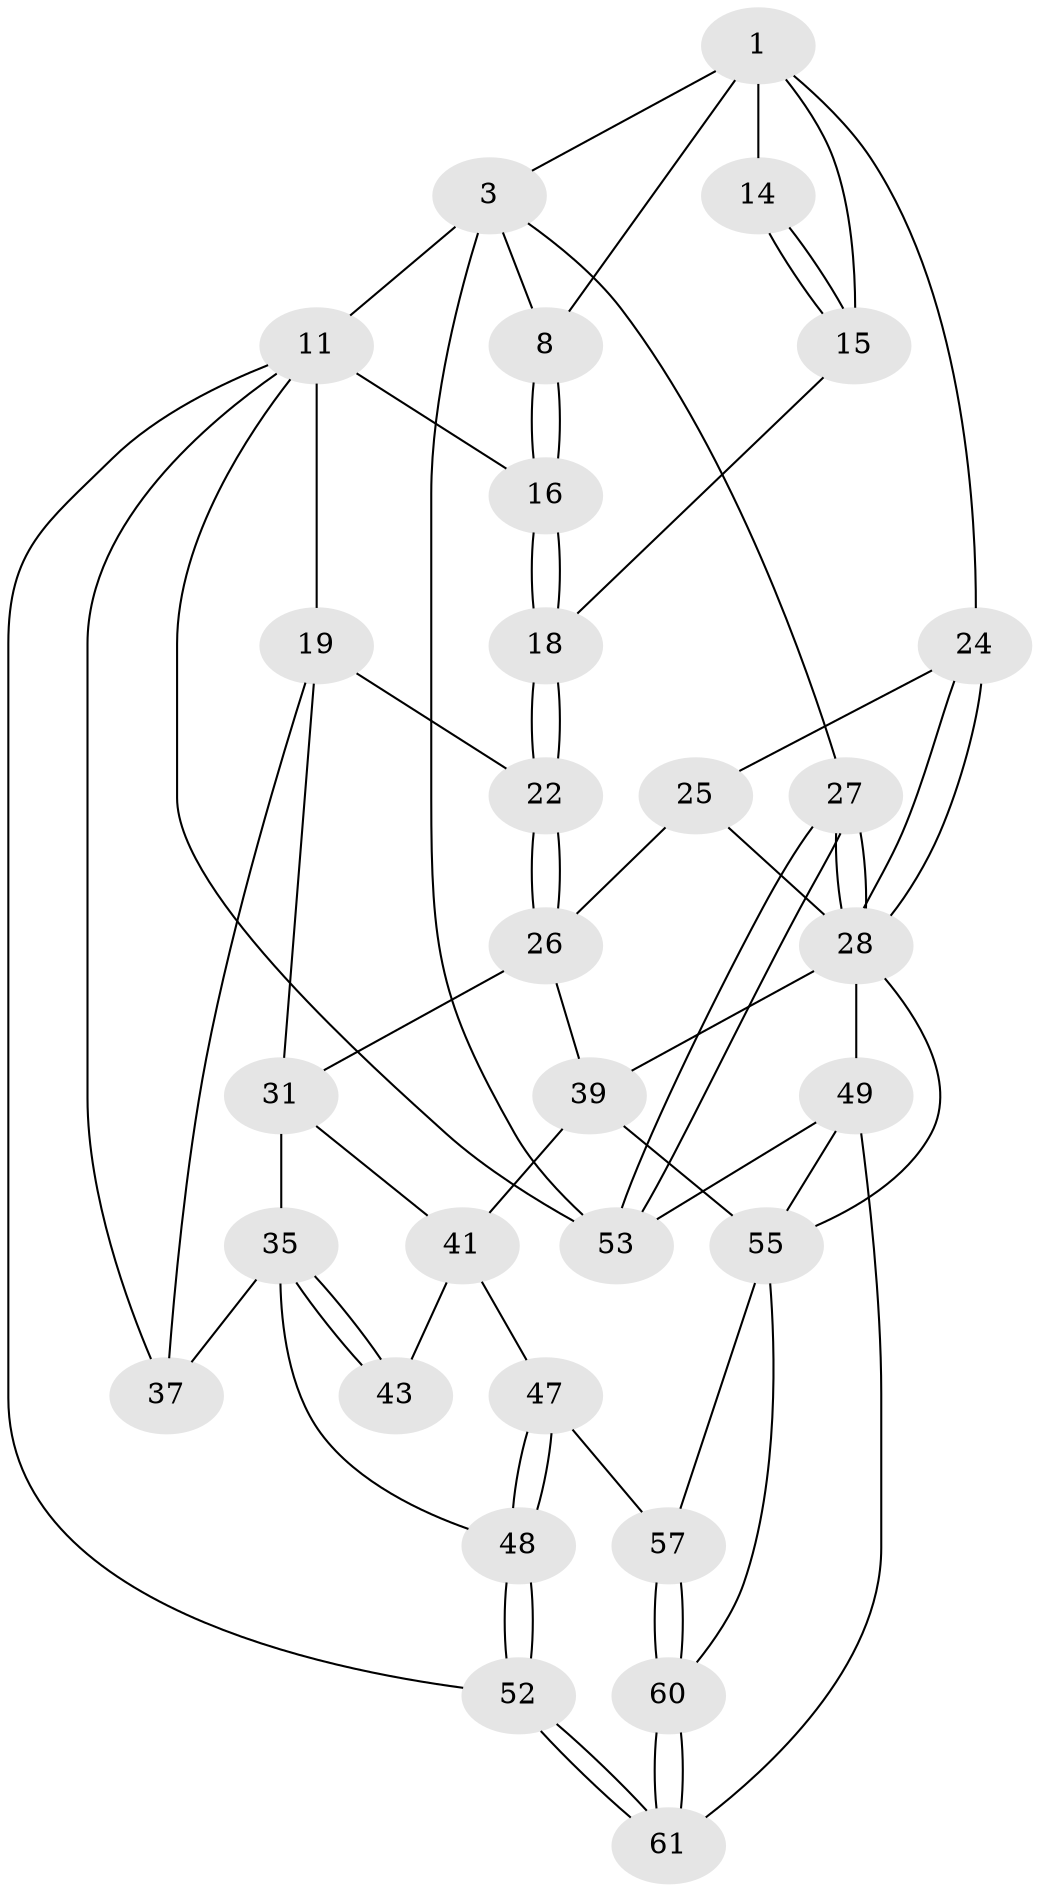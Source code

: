 // original degree distribution, {3: 0.03278688524590164, 5: 0.45901639344262296, 4: 0.2786885245901639, 6: 0.22950819672131148}
// Generated by graph-tools (version 1.1) at 2025/28/03/15/25 16:28:10]
// undirected, 30 vertices, 68 edges
graph export_dot {
graph [start="1"]
  node [color=gray90,style=filled];
  1 [pos="+0.7900915583881368+0",super="+2+5"];
  3 [pos="+1+0.33020407110660477",super="+4"];
  8 [pos="+0.40612717465240167+0.10336143107610296"];
  11 [pos="+0+0",super="+51+12"];
  14 [pos="+0.68733746829255+0.3382733649943924"];
  15 [pos="+0.5913579943941576+0.3060104052395384"];
  16 [pos="+0.3179019493702776+0.2616584729594645"];
  18 [pos="+0.4639718387688373+0.3852974114887407"];
  19 [pos="+0.21787414318396603+0.3459448764415663",super="+23+20"];
  22 [pos="+0.45960452402623153+0.4497791539062519"];
  24 [pos="+0.7230694254950942+0.43389525516097477"];
  25 [pos="+0.6744904642340103+0.5211477126766262"];
  26 [pos="+0.6287224398966648+0.5462835811666213",super="+30"];
  27 [pos="+1+0.6472236549038324"];
  28 [pos="+1+0.6495991123695286",super="+32"];
  31 [pos="+0.3715112584957299+0.5898204276594716",super="+34"];
  35 [pos="+0.19655973827674292+0.7007668559425663",super="+36"];
  37 [pos="+0+0.6028713115983432"];
  39 [pos="+0.6533690022815574+0.7381222060738556",super="+40+44"];
  41 [pos="+0.5031442930134272+0.7420726131364216",super="+42+45"];
  43 [pos="+0.355422655314811+0.8328802164958989"];
  47 [pos="+0.3617588685029678+0.8625944130511644"];
  48 [pos="+0.2033482128762186+0.9818797888636751"];
  49 [pos="+0.7838450013456751+1",super="+54"];
  52 [pos="+0.04817141059098816+1"];
  53 [pos="+1+1"];
  55 [pos="+0.5613868481560274+0.8892018665390712",super="+56"];
  57 [pos="+0.4012351696401189+0.9381681832855833"];
  60 [pos="+0.4006895985997126+0.9756628032376475"];
  61 [pos="+0.33214217278497726+1"];
  1 -- 3;
  1 -- 8;
  1 -- 24;
  1 -- 14 [weight=2];
  1 -- 15;
  3 -- 27;
  3 -- 53;
  3 -- 8;
  3 -- 11 [weight=2];
  8 -- 16;
  8 -- 16;
  11 -- 53;
  11 -- 52;
  11 -- 37;
  11 -- 16;
  11 -- 19 [weight=2];
  14 -- 15;
  14 -- 15;
  15 -- 18;
  16 -- 18;
  16 -- 18;
  18 -- 22;
  18 -- 22;
  19 -- 22;
  19 -- 37;
  19 -- 31;
  22 -- 26;
  22 -- 26;
  24 -- 25;
  24 -- 28;
  24 -- 28;
  25 -- 26;
  25 -- 28;
  26 -- 31;
  26 -- 39;
  27 -- 28;
  27 -- 28;
  27 -- 53;
  27 -- 53;
  28 -- 49 [weight=2];
  28 -- 39;
  28 -- 55;
  31 -- 41;
  31 -- 35;
  35 -- 43;
  35 -- 43;
  35 -- 48;
  35 -- 37;
  39 -- 41 [weight=2];
  39 -- 55;
  41 -- 43 [weight=2];
  41 -- 47;
  47 -- 48;
  47 -- 48;
  47 -- 57;
  48 -- 52;
  48 -- 52;
  49 -- 61;
  49 -- 53;
  49 -- 55;
  52 -- 61;
  52 -- 61;
  55 -- 57;
  55 -- 60;
  57 -- 60;
  57 -- 60;
  60 -- 61;
  60 -- 61;
}
